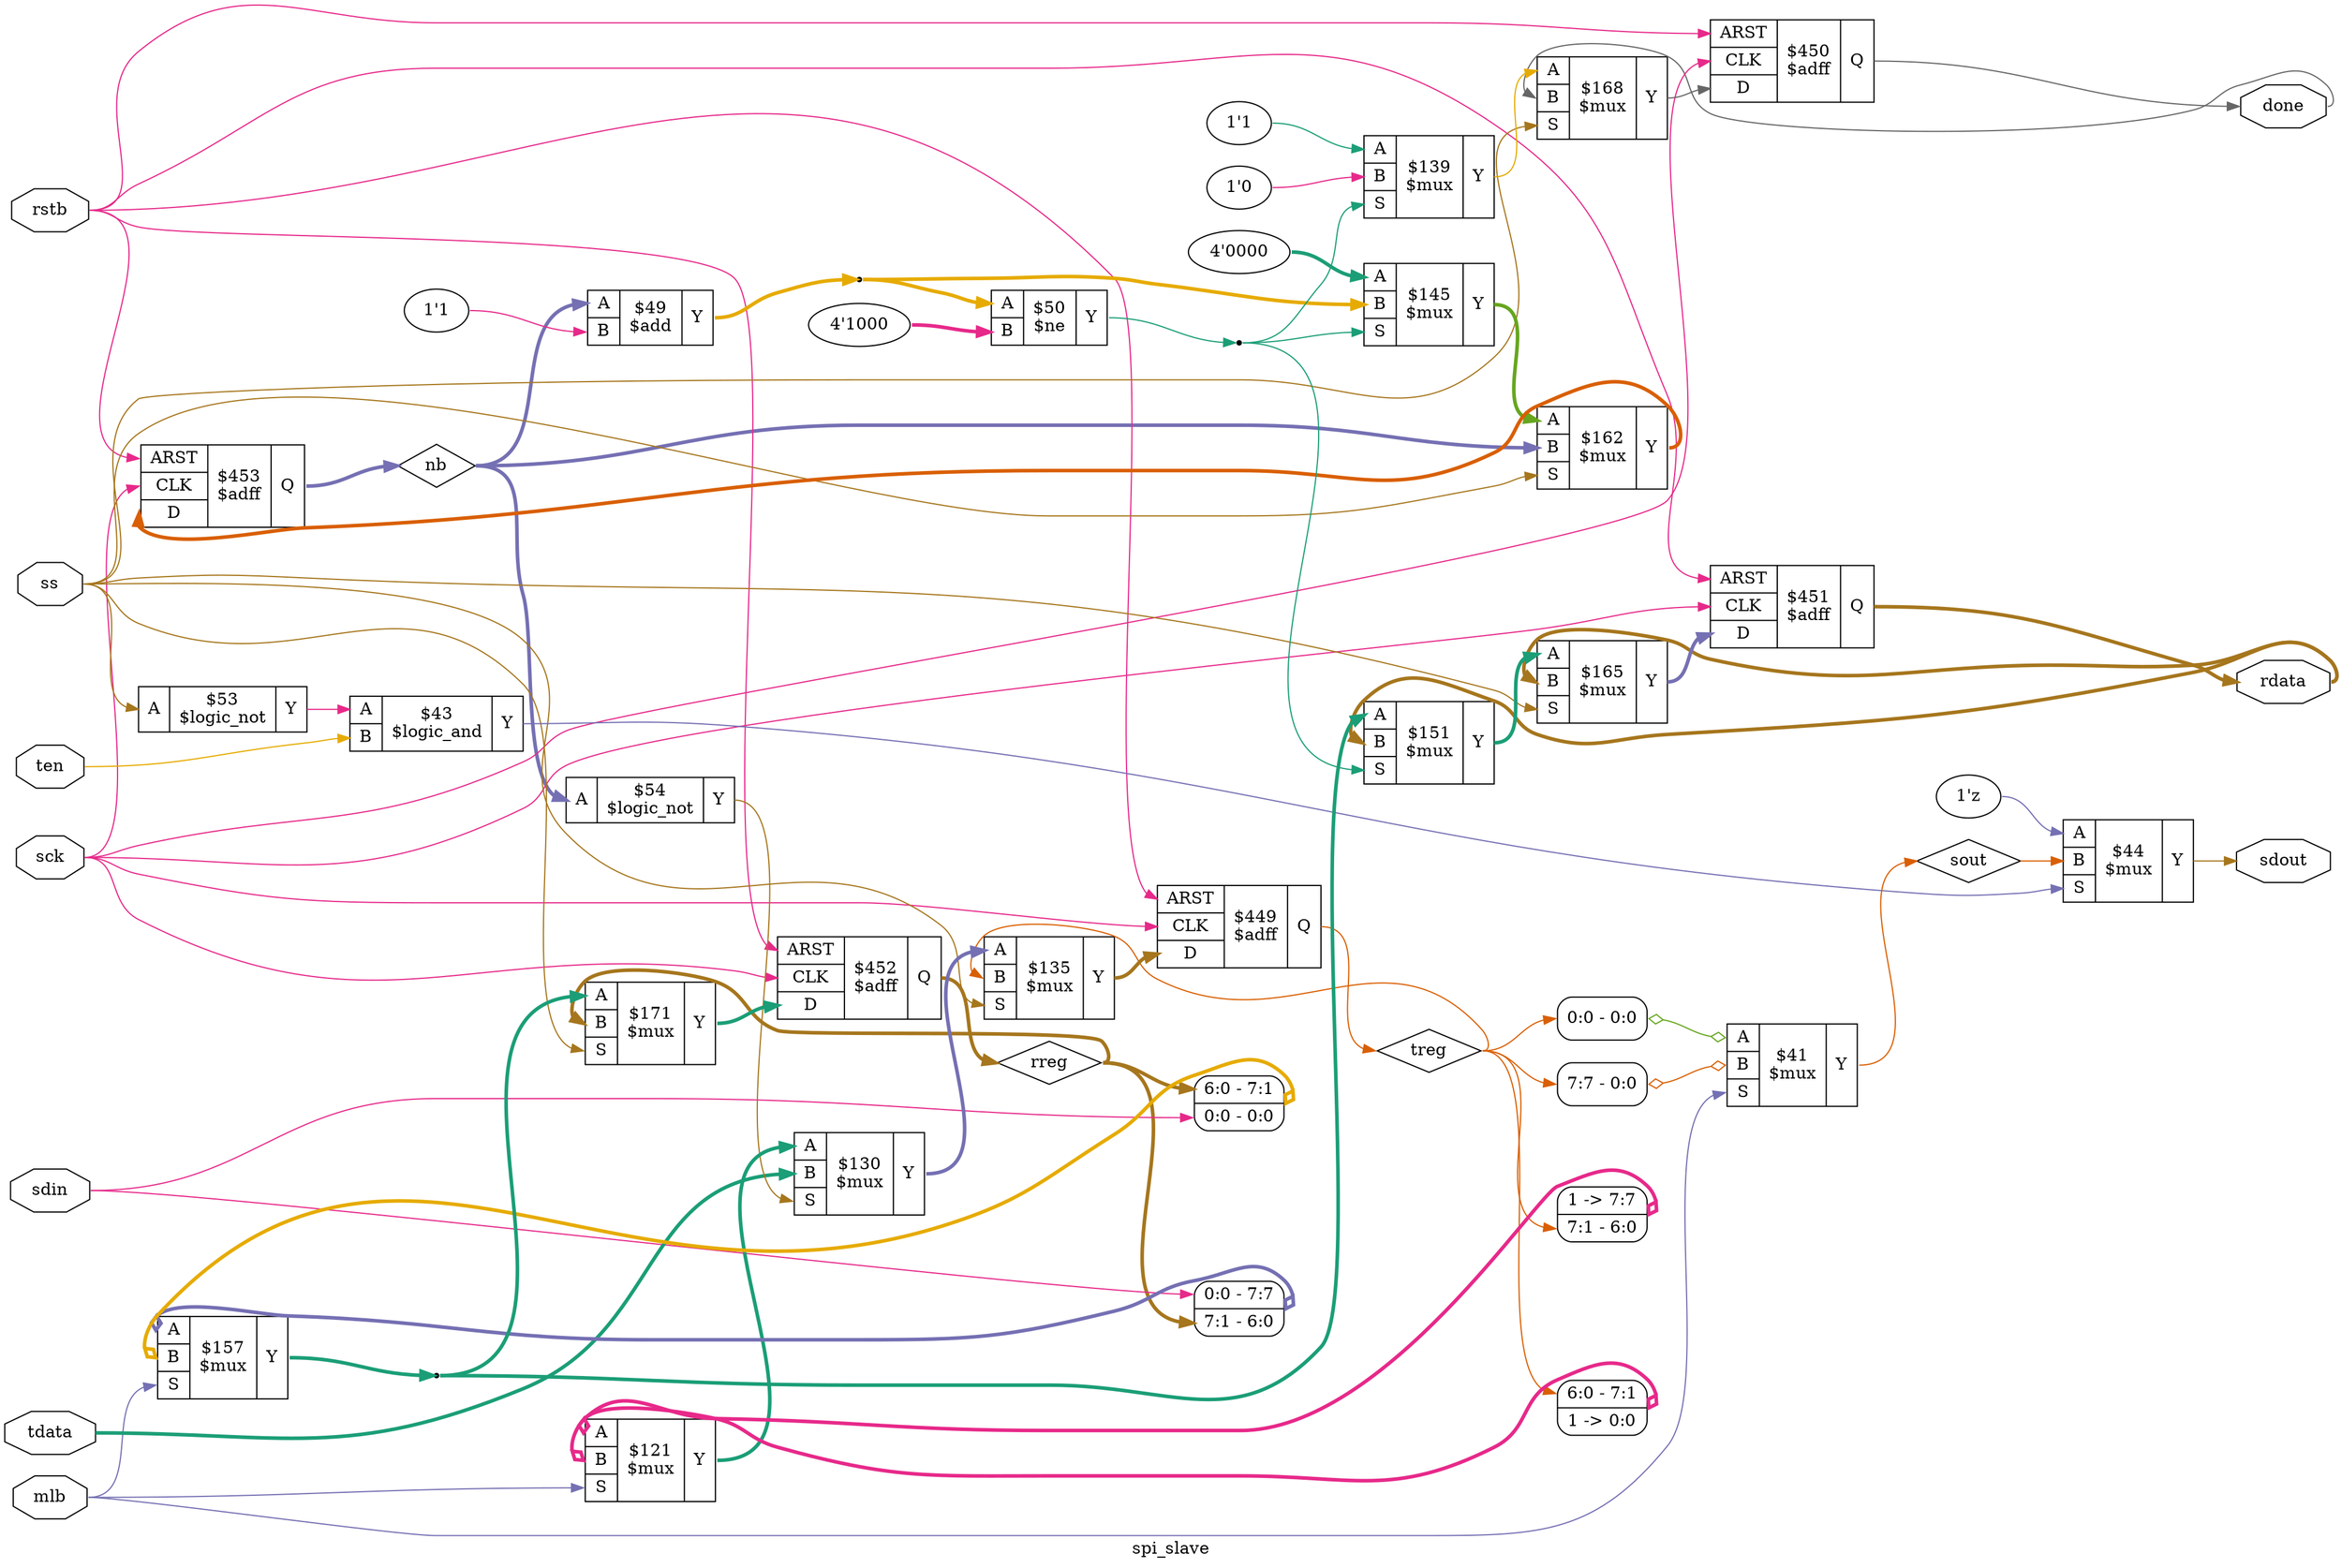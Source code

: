 digraph "spi_slave" {
label="spi_slave";
rankdir="LR";
remincross=true;
n17 [ shape=octagon, label="done", color="black", fontcolor="black" ];
n18 [ shape=octagon, label="mlb", color="black", fontcolor="black" ];
n19 [ shape=diamond, label="nb", color="black", fontcolor="black" ];
n20 [ shape=octagon, label="rdata", color="black", fontcolor="black" ];
n21 [ shape=diamond, label="rreg", color="black", fontcolor="black" ];
n22 [ shape=octagon, label="rstb", color="black", fontcolor="black" ];
n23 [ shape=octagon, label="sck", color="black", fontcolor="black" ];
n24 [ shape=octagon, label="sdin", color="black", fontcolor="black" ];
n25 [ shape=octagon, label="sdout", color="black", fontcolor="black" ];
n26 [ shape=diamond, label="sout", color="black", fontcolor="black" ];
n27 [ shape=octagon, label="ss", color="black", fontcolor="black" ];
n28 [ shape=octagon, label="tdata", color="black", fontcolor="black" ];
n29 [ shape=octagon, label="ten", color="black", fontcolor="black" ];
n30 [ shape=diamond, label="treg", color="black", fontcolor="black" ];
{ rank="source"; n18; n22; n23; n24; n27; n28; n29;}
{ rank="sink"; n17; n20; n25;}
v0 [ label="1'1" ];
c34 [ shape=record, label="{{<p31> A|<p32> B}|$49\n$add|{<p33> Y}}" ];
c35 [ shape=record, label="{{<p31> A}|$54\n$logic_not|{<p33> Y}}" ];
c36 [ shape=record, label="{{<p31> A|<p32> B}|$43\n$logic_and|{<p33> Y}}" ];
c37 [ shape=record, label="{{<p31> A}|$53\n$logic_not|{<p33> Y}}" ];
v1 [ label="4'1000" ];
c38 [ shape=record, label="{{<p31> A|<p32> B}|$50\n$ne|{<p33> Y}}" ];
c43 [ shape=record, label="{{<p39> ARST|<p40> CLK|<p41> D}|$449\n$adff|{<p42> Q}}" ];
c44 [ shape=record, label="{{<p39> ARST|<p40> CLK|<p41> D}|$450\n$adff|{<p42> Q}}" ];
c45 [ shape=record, label="{{<p39> ARST|<p40> CLK|<p41> D}|$451\n$adff|{<p42> Q}}" ];
c46 [ shape=record, label="{{<p39> ARST|<p40> CLK|<p41> D}|$452\n$adff|{<p42> Q}}" ];
c47 [ shape=record, label="{{<p39> ARST|<p40> CLK|<p41> D}|$453\n$adff|{<p42> Q}}" ];
c49 [ shape=record, label="{{<p31> A|<p32> B|<p48> S}|$121\n$mux|{<p33> Y}}" ];
x2 [ shape=record, style=rounded, label="1 -&gt; 7:7 |<s0> 7:1 - 6:0 " ];
x2:e -> c49:p31:w [arrowhead=odiamond, arrowtail=odiamond, dir=both, colorscheme="dark28", color="4", fontcolor="4", style="setlinewidth(3)", label=""];
x3 [ shape=record, style=rounded, label="<s1> 6:0 - 7:1 |1 -&gt; 0:0 " ];
x3:e -> c49:p32:w [arrowhead=odiamond, arrowtail=odiamond, dir=both, colorscheme="dark28", color="4", fontcolor="4", style="setlinewidth(3)", label=""];
c50 [ shape=record, label="{{<p31> A|<p32> B|<p48> S}|$130\n$mux|{<p33> Y}}" ];
c51 [ shape=record, label="{{<p31> A|<p32> B|<p48> S}|$135\n$mux|{<p33> Y}}" ];
v4 [ label="1'1" ];
v5 [ label="1'0" ];
c52 [ shape=record, label="{{<p31> A|<p32> B|<p48> S}|$139\n$mux|{<p33> Y}}" ];
v6 [ label="4'0000" ];
c53 [ shape=record, label="{{<p31> A|<p32> B|<p48> S}|$145\n$mux|{<p33> Y}}" ];
c54 [ shape=record, label="{{<p31> A|<p32> B|<p48> S}|$151\n$mux|{<p33> Y}}" ];
c55 [ shape=record, label="{{<p31> A|<p32> B|<p48> S}|$157\n$mux|{<p33> Y}}" ];
x7 [ shape=record, style=rounded, label="<s1> 0:0 - 7:7 |<s0> 7:1 - 6:0 " ];
x7:e -> c55:p31:w [arrowhead=odiamond, arrowtail=odiamond, dir=both, colorscheme="dark28", color="3", fontcolor="3", style="setlinewidth(3)", label=""];
x8 [ shape=record, style=rounded, label="<s1> 6:0 - 7:1 |<s0> 0:0 - 0:0 " ];
x8:e -> c55:p32:w [arrowhead=odiamond, arrowtail=odiamond, dir=both, colorscheme="dark28", color="6", fontcolor="6", style="setlinewidth(3)", label=""];
c56 [ shape=record, label="{{<p31> A|<p32> B|<p48> S}|$162\n$mux|{<p33> Y}}" ];
c57 [ shape=record, label="{{<p31> A|<p32> B|<p48> S}|$165\n$mux|{<p33> Y}}" ];
c58 [ shape=record, label="{{<p31> A|<p32> B|<p48> S}|$168\n$mux|{<p33> Y}}" ];
c59 [ shape=record, label="{{<p31> A|<p32> B|<p48> S}|$171\n$mux|{<p33> Y}}" ];
c60 [ shape=record, label="{{<p31> A|<p32> B|<p48> S}|$41\n$mux|{<p33> Y}}" ];
x9 [ shape=record, style=rounded, label="<s0> 0:0 - 0:0 " ];
x9:e -> c60:p31:w [arrowhead=odiamond, arrowtail=odiamond, dir=both, colorscheme="dark28", color="5", fontcolor="5", label=""];
x10 [ shape=record, style=rounded, label="<s0> 7:7 - 0:0 " ];
x10:e -> c60:p32:w [arrowhead=odiamond, arrowtail=odiamond, dir=both, colorscheme="dark28", color="2", fontcolor="2", label=""];
v11 [ label="1'z" ];
c61 [ shape=record, label="{{<p31> A|<p32> B|<p48> S}|$44\n$mux|{<p33> Y}}" ];
c58:p33:e -> c44:p41:w [colorscheme="dark28", color="8", fontcolor="8", label=""];
c50:p33:e -> c51:p31:w [colorscheme="dark28", color="3", fontcolor="3", style="setlinewidth(3)", label=""];
c49:p33:e -> c50:p31:w [colorscheme="dark28", color="1", fontcolor="1", style="setlinewidth(3)", label=""];
n12 [ shape=point ];
c34:p33:e -> n12:w [colorscheme="dark28", color="6", fontcolor="6", style="setlinewidth(3)", label=""];
n12:e -> c38:p31:w [colorscheme="dark28", color="6", fontcolor="6", style="setlinewidth(3)", label=""];
n12:e -> c53:p32:w [colorscheme="dark28", color="6", fontcolor="6", style="setlinewidth(3)", label=""];
c35:p33:e -> c50:p48:w [colorscheme="dark28", color="7", fontcolor="7", label=""];
c36:p33:e -> c61:p48:w [colorscheme="dark28", color="3", fontcolor="3", label=""];
c37:p33:e -> c36:p31:w [colorscheme="dark28", color="4", fontcolor="4", label=""];
n16 [ shape=point ];
c38:p33:e -> n16:w [colorscheme="dark28", color="1", fontcolor="1", label=""];
n16:e -> c52:p48:w [colorscheme="dark28", color="1", fontcolor="1", label=""];
n16:e -> c53:p48:w [colorscheme="dark28", color="1", fontcolor="1", label=""];
n16:e -> c54:p48:w [colorscheme="dark28", color="1", fontcolor="1", label=""];
c44:p42:e -> n17:w [colorscheme="dark28", color="8", fontcolor="8", label=""];
n17:e -> c58:p32:w [colorscheme="dark28", color="8", fontcolor="8", label=""];
n18:e -> c49:p48:w [colorscheme="dark28", color="3", fontcolor="3", label=""];
n18:e -> c55:p48:w [colorscheme="dark28", color="3", fontcolor="3", label=""];
n18:e -> c60:p48:w [colorscheme="dark28", color="3", fontcolor="3", label=""];
c47:p42:e -> n19:w [colorscheme="dark28", color="3", fontcolor="3", style="setlinewidth(3)", label=""];
n19:e -> c34:p31:w [colorscheme="dark28", color="3", fontcolor="3", style="setlinewidth(3)", label=""];
n19:e -> c35:p31:w [colorscheme="dark28", color="3", fontcolor="3", style="setlinewidth(3)", label=""];
n19:e -> c56:p32:w [colorscheme="dark28", color="3", fontcolor="3", style="setlinewidth(3)", label=""];
c56:p33:e -> c47:p41:w [colorscheme="dark28", color="2", fontcolor="2", style="setlinewidth(3)", label=""];
c45:p42:e -> n20:w [colorscheme="dark28", color="7", fontcolor="7", style="setlinewidth(3)", label=""];
n20:e -> c54:p32:w [colorscheme="dark28", color="7", fontcolor="7", style="setlinewidth(3)", label=""];
n20:e -> c57:p32:w [colorscheme="dark28", color="7", fontcolor="7", style="setlinewidth(3)", label=""];
c46:p42:e -> n21:w [colorscheme="dark28", color="7", fontcolor="7", style="setlinewidth(3)", label=""];
n21:e -> c59:p32:w [colorscheme="dark28", color="7", fontcolor="7", style="setlinewidth(3)", label=""];
n21:e -> x7:s0:w [colorscheme="dark28", color="7", fontcolor="7", style="setlinewidth(3)", label=""];
n21:e -> x8:s1:w [colorscheme="dark28", color="7", fontcolor="7", style="setlinewidth(3)", label=""];
n22:e -> c43:p39:w [colorscheme="dark28", color="4", fontcolor="4", label=""];
n22:e -> c44:p39:w [colorscheme="dark28", color="4", fontcolor="4", label=""];
n22:e -> c45:p39:w [colorscheme="dark28", color="4", fontcolor="4", label=""];
n22:e -> c46:p39:w [colorscheme="dark28", color="4", fontcolor="4", label=""];
n22:e -> c47:p39:w [colorscheme="dark28", color="4", fontcolor="4", label=""];
n23:e -> c43:p40:w [colorscheme="dark28", color="4", fontcolor="4", label=""];
n23:e -> c44:p40:w [colorscheme="dark28", color="4", fontcolor="4", label=""];
n23:e -> c45:p40:w [colorscheme="dark28", color="4", fontcolor="4", label=""];
n23:e -> c46:p40:w [colorscheme="dark28", color="4", fontcolor="4", label=""];
n23:e -> c47:p40:w [colorscheme="dark28", color="4", fontcolor="4", label=""];
n24:e -> x7:s1:w [colorscheme="dark28", color="4", fontcolor="4", label=""];
n24:e -> x8:s0:w [colorscheme="dark28", color="4", fontcolor="4", label=""];
c61:p33:e -> n25:w [colorscheme="dark28", color="7", fontcolor="7", label=""];
c60:p33:e -> n26:w [colorscheme="dark28", color="2", fontcolor="2", label=""];
n26:e -> c61:p32:w [colorscheme="dark28", color="2", fontcolor="2", label=""];
n27:e -> c37:p31:w [colorscheme="dark28", color="7", fontcolor="7", label=""];
n27:e -> c51:p48:w [colorscheme="dark28", color="7", fontcolor="7", label=""];
n27:e -> c56:p48:w [colorscheme="dark28", color="7", fontcolor="7", label=""];
n27:e -> c57:p48:w [colorscheme="dark28", color="7", fontcolor="7", label=""];
n27:e -> c58:p48:w [colorscheme="dark28", color="7", fontcolor="7", label=""];
n27:e -> c59:p48:w [colorscheme="dark28", color="7", fontcolor="7", label=""];
n28:e -> c50:p32:w [colorscheme="dark28", color="1", fontcolor="1", style="setlinewidth(3)", label=""];
n29:e -> c36:p32:w [colorscheme="dark28", color="6", fontcolor="6", label=""];
c57:p33:e -> c45:p41:w [colorscheme="dark28", color="3", fontcolor="3", style="setlinewidth(3)", label=""];
c43:p42:e -> n30:w [colorscheme="dark28", color="2", fontcolor="2", label=""];
n30:e -> c51:p32:w [colorscheme="dark28", color="2", fontcolor="2", label=""];
n30:e -> x10:s0:w [colorscheme="dark28", color="2", fontcolor="2", label=""];
n30:e -> x2:s0:w [colorscheme="dark28", color="2", fontcolor="2", label=""];
n30:e -> x3:s1:w [colorscheme="dark28", color="2", fontcolor="2", label=""];
n30:e -> x9:s0:w [colorscheme="dark28", color="2", fontcolor="2", label=""];
c59:p33:e -> c46:p41:w [colorscheme="dark28", color="1", fontcolor="1", style="setlinewidth(3)", label=""];
c51:p33:e -> c43:p41:w [colorscheme="dark28", color="7", fontcolor="7", style="setlinewidth(3)", label=""];
c52:p33:e -> c58:p31:w [colorscheme="dark28", color="6", fontcolor="6", label=""];
c53:p33:e -> c56:p31:w [colorscheme="dark28", color="5", fontcolor="5", style="setlinewidth(3)", label=""];
c54:p33:e -> c57:p31:w [colorscheme="dark28", color="1", fontcolor="1", style="setlinewidth(3)", label=""];
n9 [ shape=point ];
c55:p33:e -> n9:w [colorscheme="dark28", color="1", fontcolor="1", style="setlinewidth(3)", label=""];
n9:e -> c54:p31:w [colorscheme="dark28", color="1", fontcolor="1", style="setlinewidth(3)", label=""];
n9:e -> c59:p31:w [colorscheme="dark28", color="1", fontcolor="1", style="setlinewidth(3)", label=""];
v0:e -> c34:p32:w [colorscheme="dark28", color="4", fontcolor="4", label=""];
v1:e -> c38:p32:w [colorscheme="dark28", color="4", fontcolor="4", style="setlinewidth(3)", label=""];
v11:e -> c61:p31:w [colorscheme="dark28", color="3", fontcolor="3", label=""];
v4:e -> c52:p31:w [colorscheme="dark28", color="1", fontcolor="1", label=""];
v5:e -> c52:p32:w [colorscheme="dark28", color="4", fontcolor="4", label=""];
v6:e -> c53:p31:w [colorscheme="dark28", color="1", fontcolor="1", style="setlinewidth(3)", label=""];
}

